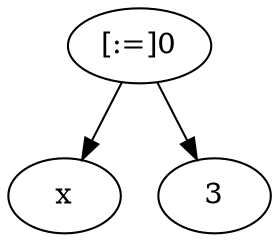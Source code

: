 digraph Tree {
    "0" [label="[:=]0"];
    "0" -> "1";
    "1" [label="x"];
    "0" -> "2";
    "2" [label="3"];
}